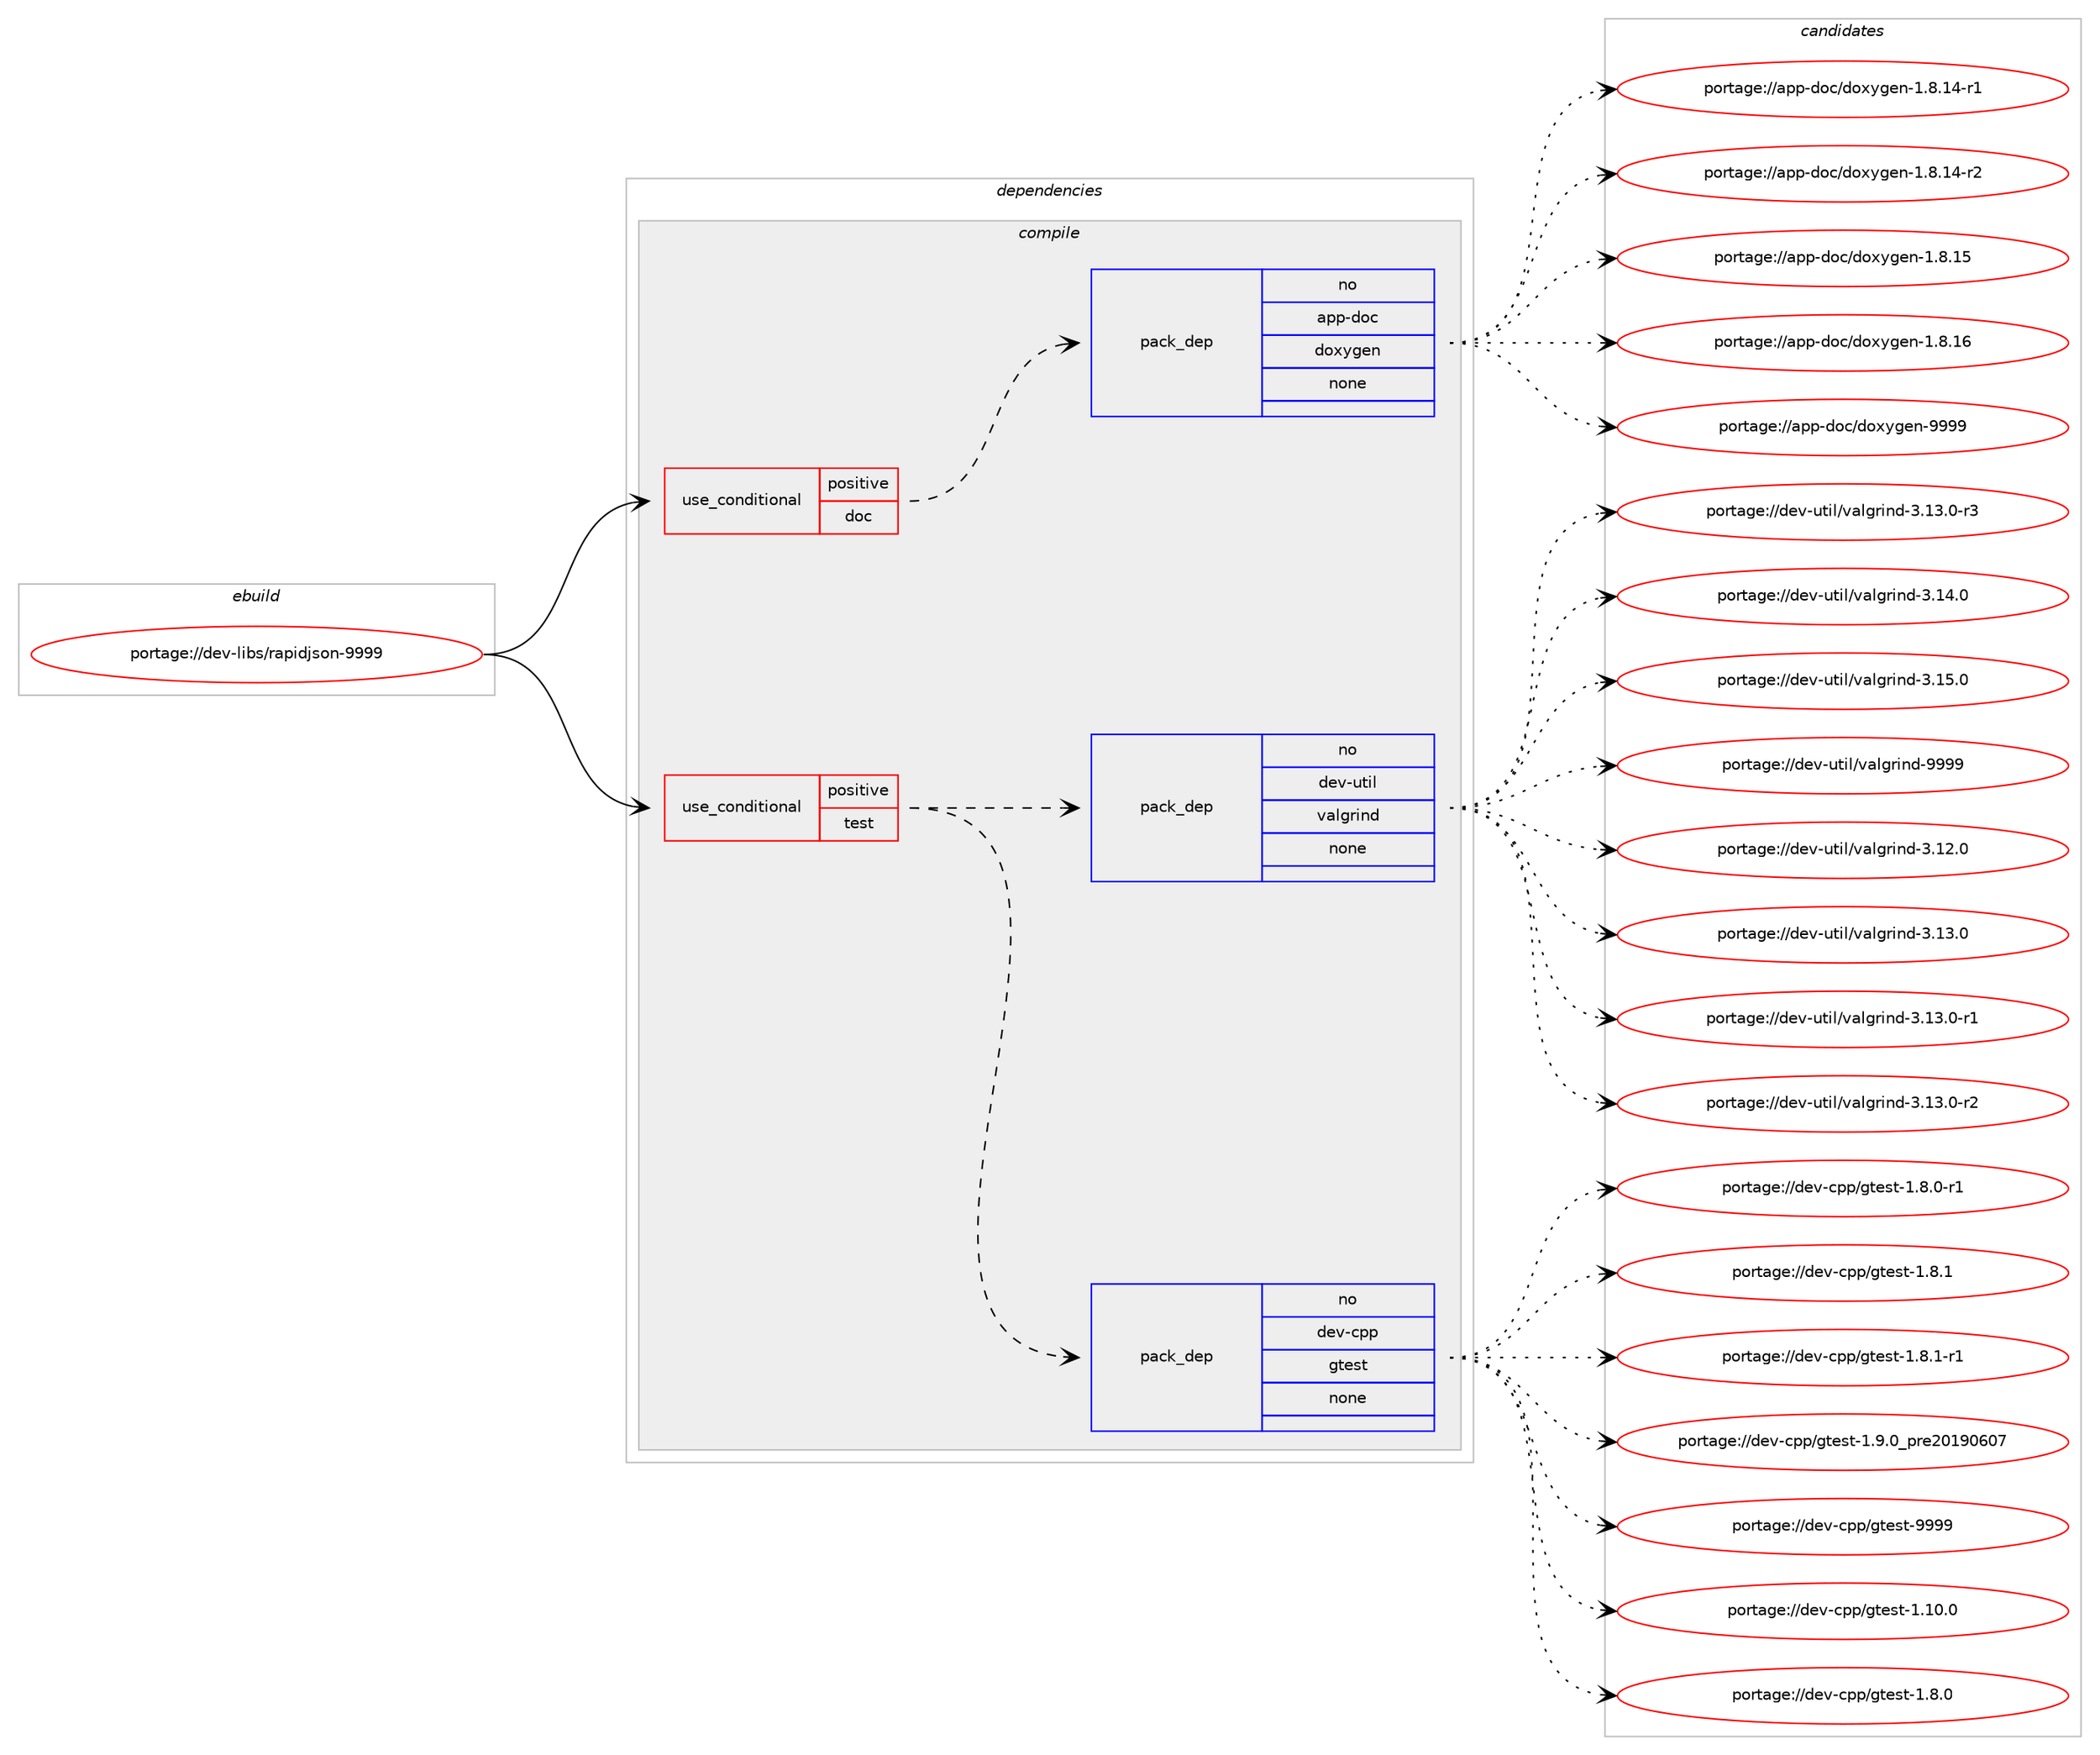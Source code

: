 digraph prolog {

# *************
# Graph options
# *************

newrank=true;
concentrate=true;
compound=true;
graph [rankdir=LR,fontname=Helvetica,fontsize=10,ranksep=1.5];#, ranksep=2.5, nodesep=0.2];
edge  [arrowhead=vee];
node  [fontname=Helvetica,fontsize=10];

# **********
# The ebuild
# **********

subgraph cluster_leftcol {
color=gray;
rank=same;
label=<<i>ebuild</i>>;
id [label="portage://dev-libs/rapidjson-9999", color=red, width=4, href="../dev-libs/rapidjson-9999.svg"];
}

# ****************
# The dependencies
# ****************

subgraph cluster_midcol {
color=gray;
label=<<i>dependencies</i>>;
subgraph cluster_compile {
fillcolor="#eeeeee";
style=filled;
label=<<i>compile</i>>;
subgraph cond21772 {
dependency103631 [label=<<TABLE BORDER="0" CELLBORDER="1" CELLSPACING="0" CELLPADDING="4"><TR><TD ROWSPAN="3" CELLPADDING="10">use_conditional</TD></TR><TR><TD>positive</TD></TR><TR><TD>doc</TD></TR></TABLE>>, shape=none, color=red];
subgraph pack78754 {
dependency103632 [label=<<TABLE BORDER="0" CELLBORDER="1" CELLSPACING="0" CELLPADDING="4" WIDTH="220"><TR><TD ROWSPAN="6" CELLPADDING="30">pack_dep</TD></TR><TR><TD WIDTH="110">no</TD></TR><TR><TD>app-doc</TD></TR><TR><TD>doxygen</TD></TR><TR><TD>none</TD></TR><TR><TD></TD></TR></TABLE>>, shape=none, color=blue];
}
dependency103631:e -> dependency103632:w [weight=20,style="dashed",arrowhead="vee"];
}
id:e -> dependency103631:w [weight=20,style="solid",arrowhead="vee"];
subgraph cond21773 {
dependency103633 [label=<<TABLE BORDER="0" CELLBORDER="1" CELLSPACING="0" CELLPADDING="4"><TR><TD ROWSPAN="3" CELLPADDING="10">use_conditional</TD></TR><TR><TD>positive</TD></TR><TR><TD>test</TD></TR></TABLE>>, shape=none, color=red];
subgraph pack78755 {
dependency103634 [label=<<TABLE BORDER="0" CELLBORDER="1" CELLSPACING="0" CELLPADDING="4" WIDTH="220"><TR><TD ROWSPAN="6" CELLPADDING="30">pack_dep</TD></TR><TR><TD WIDTH="110">no</TD></TR><TR><TD>dev-cpp</TD></TR><TR><TD>gtest</TD></TR><TR><TD>none</TD></TR><TR><TD></TD></TR></TABLE>>, shape=none, color=blue];
}
dependency103633:e -> dependency103634:w [weight=20,style="dashed",arrowhead="vee"];
subgraph pack78756 {
dependency103635 [label=<<TABLE BORDER="0" CELLBORDER="1" CELLSPACING="0" CELLPADDING="4" WIDTH="220"><TR><TD ROWSPAN="6" CELLPADDING="30">pack_dep</TD></TR><TR><TD WIDTH="110">no</TD></TR><TR><TD>dev-util</TD></TR><TR><TD>valgrind</TD></TR><TR><TD>none</TD></TR><TR><TD></TD></TR></TABLE>>, shape=none, color=blue];
}
dependency103633:e -> dependency103635:w [weight=20,style="dashed",arrowhead="vee"];
}
id:e -> dependency103633:w [weight=20,style="solid",arrowhead="vee"];
}
subgraph cluster_compileandrun {
fillcolor="#eeeeee";
style=filled;
label=<<i>compile and run</i>>;
}
subgraph cluster_run {
fillcolor="#eeeeee";
style=filled;
label=<<i>run</i>>;
}
}

# **************
# The candidates
# **************

subgraph cluster_choices {
rank=same;
color=gray;
label=<<i>candidates</i>>;

subgraph choice78754 {
color=black;
nodesep=1;
choiceportage97112112451001119947100111120121103101110454946564649524511449 [label="portage://app-doc/doxygen-1.8.14-r1", color=red, width=4,href="../app-doc/doxygen-1.8.14-r1.svg"];
choiceportage97112112451001119947100111120121103101110454946564649524511450 [label="portage://app-doc/doxygen-1.8.14-r2", color=red, width=4,href="../app-doc/doxygen-1.8.14-r2.svg"];
choiceportage9711211245100111994710011112012110310111045494656464953 [label="portage://app-doc/doxygen-1.8.15", color=red, width=4,href="../app-doc/doxygen-1.8.15.svg"];
choiceportage9711211245100111994710011112012110310111045494656464954 [label="portage://app-doc/doxygen-1.8.16", color=red, width=4,href="../app-doc/doxygen-1.8.16.svg"];
choiceportage971121124510011199471001111201211031011104557575757 [label="portage://app-doc/doxygen-9999", color=red, width=4,href="../app-doc/doxygen-9999.svg"];
dependency103632:e -> choiceportage97112112451001119947100111120121103101110454946564649524511449:w [style=dotted,weight="100"];
dependency103632:e -> choiceportage97112112451001119947100111120121103101110454946564649524511450:w [style=dotted,weight="100"];
dependency103632:e -> choiceportage9711211245100111994710011112012110310111045494656464953:w [style=dotted,weight="100"];
dependency103632:e -> choiceportage9711211245100111994710011112012110310111045494656464954:w [style=dotted,weight="100"];
dependency103632:e -> choiceportage971121124510011199471001111201211031011104557575757:w [style=dotted,weight="100"];
}
subgraph choice78755 {
color=black;
nodesep=1;
choiceportage10010111845991121124710311610111511645494649484648 [label="portage://dev-cpp/gtest-1.10.0", color=red, width=4,href="../dev-cpp/gtest-1.10.0.svg"];
choiceportage100101118459911211247103116101115116454946564648 [label="portage://dev-cpp/gtest-1.8.0", color=red, width=4,href="../dev-cpp/gtest-1.8.0.svg"];
choiceportage1001011184599112112471031161011151164549465646484511449 [label="portage://dev-cpp/gtest-1.8.0-r1", color=red, width=4,href="../dev-cpp/gtest-1.8.0-r1.svg"];
choiceportage100101118459911211247103116101115116454946564649 [label="portage://dev-cpp/gtest-1.8.1", color=red, width=4,href="../dev-cpp/gtest-1.8.1.svg"];
choiceportage1001011184599112112471031161011151164549465646494511449 [label="portage://dev-cpp/gtest-1.8.1-r1", color=red, width=4,href="../dev-cpp/gtest-1.8.1-r1.svg"];
choiceportage100101118459911211247103116101115116454946574648951121141015048495748544855 [label="portage://dev-cpp/gtest-1.9.0_pre20190607", color=red, width=4,href="../dev-cpp/gtest-1.9.0_pre20190607.svg"];
choiceportage1001011184599112112471031161011151164557575757 [label="portage://dev-cpp/gtest-9999", color=red, width=4,href="../dev-cpp/gtest-9999.svg"];
dependency103634:e -> choiceportage10010111845991121124710311610111511645494649484648:w [style=dotted,weight="100"];
dependency103634:e -> choiceportage100101118459911211247103116101115116454946564648:w [style=dotted,weight="100"];
dependency103634:e -> choiceportage1001011184599112112471031161011151164549465646484511449:w [style=dotted,weight="100"];
dependency103634:e -> choiceportage100101118459911211247103116101115116454946564649:w [style=dotted,weight="100"];
dependency103634:e -> choiceportage1001011184599112112471031161011151164549465646494511449:w [style=dotted,weight="100"];
dependency103634:e -> choiceportage100101118459911211247103116101115116454946574648951121141015048495748544855:w [style=dotted,weight="100"];
dependency103634:e -> choiceportage1001011184599112112471031161011151164557575757:w [style=dotted,weight="100"];
}
subgraph choice78756 {
color=black;
nodesep=1;
choiceportage10010111845117116105108471189710810311410511010045514649504648 [label="portage://dev-util/valgrind-3.12.0", color=red, width=4,href="../dev-util/valgrind-3.12.0.svg"];
choiceportage10010111845117116105108471189710810311410511010045514649514648 [label="portage://dev-util/valgrind-3.13.0", color=red, width=4,href="../dev-util/valgrind-3.13.0.svg"];
choiceportage100101118451171161051084711897108103114105110100455146495146484511449 [label="portage://dev-util/valgrind-3.13.0-r1", color=red, width=4,href="../dev-util/valgrind-3.13.0-r1.svg"];
choiceportage100101118451171161051084711897108103114105110100455146495146484511450 [label="portage://dev-util/valgrind-3.13.0-r2", color=red, width=4,href="../dev-util/valgrind-3.13.0-r2.svg"];
choiceportage100101118451171161051084711897108103114105110100455146495146484511451 [label="portage://dev-util/valgrind-3.13.0-r3", color=red, width=4,href="../dev-util/valgrind-3.13.0-r3.svg"];
choiceportage10010111845117116105108471189710810311410511010045514649524648 [label="portage://dev-util/valgrind-3.14.0", color=red, width=4,href="../dev-util/valgrind-3.14.0.svg"];
choiceportage10010111845117116105108471189710810311410511010045514649534648 [label="portage://dev-util/valgrind-3.15.0", color=red, width=4,href="../dev-util/valgrind-3.15.0.svg"];
choiceportage1001011184511711610510847118971081031141051101004557575757 [label="portage://dev-util/valgrind-9999", color=red, width=4,href="../dev-util/valgrind-9999.svg"];
dependency103635:e -> choiceportage10010111845117116105108471189710810311410511010045514649504648:w [style=dotted,weight="100"];
dependency103635:e -> choiceportage10010111845117116105108471189710810311410511010045514649514648:w [style=dotted,weight="100"];
dependency103635:e -> choiceportage100101118451171161051084711897108103114105110100455146495146484511449:w [style=dotted,weight="100"];
dependency103635:e -> choiceportage100101118451171161051084711897108103114105110100455146495146484511450:w [style=dotted,weight="100"];
dependency103635:e -> choiceportage100101118451171161051084711897108103114105110100455146495146484511451:w [style=dotted,weight="100"];
dependency103635:e -> choiceportage10010111845117116105108471189710810311410511010045514649524648:w [style=dotted,weight="100"];
dependency103635:e -> choiceportage10010111845117116105108471189710810311410511010045514649534648:w [style=dotted,weight="100"];
dependency103635:e -> choiceportage1001011184511711610510847118971081031141051101004557575757:w [style=dotted,weight="100"];
}
}

}
